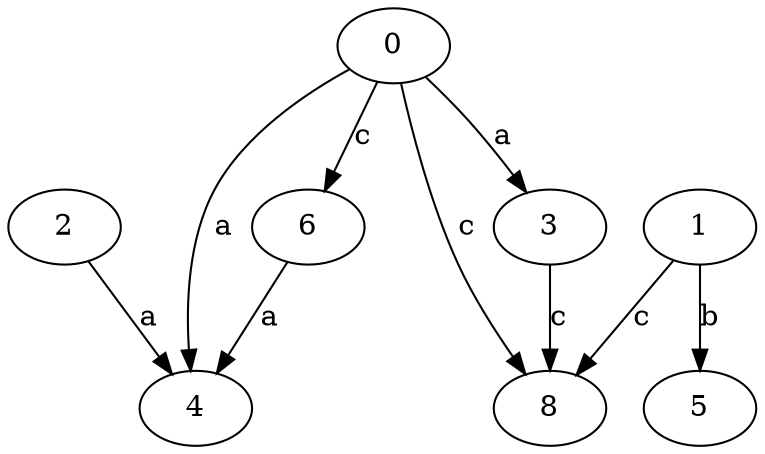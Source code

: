 strict digraph  {
2;
3;
0;
4;
5;
6;
1;
8;
2 -> 4  [label=a];
3 -> 8  [label=c];
0 -> 3  [label=a];
0 -> 4  [label=a];
0 -> 6  [label=c];
0 -> 8  [label=c];
6 -> 4  [label=a];
1 -> 5  [label=b];
1 -> 8  [label=c];
}
